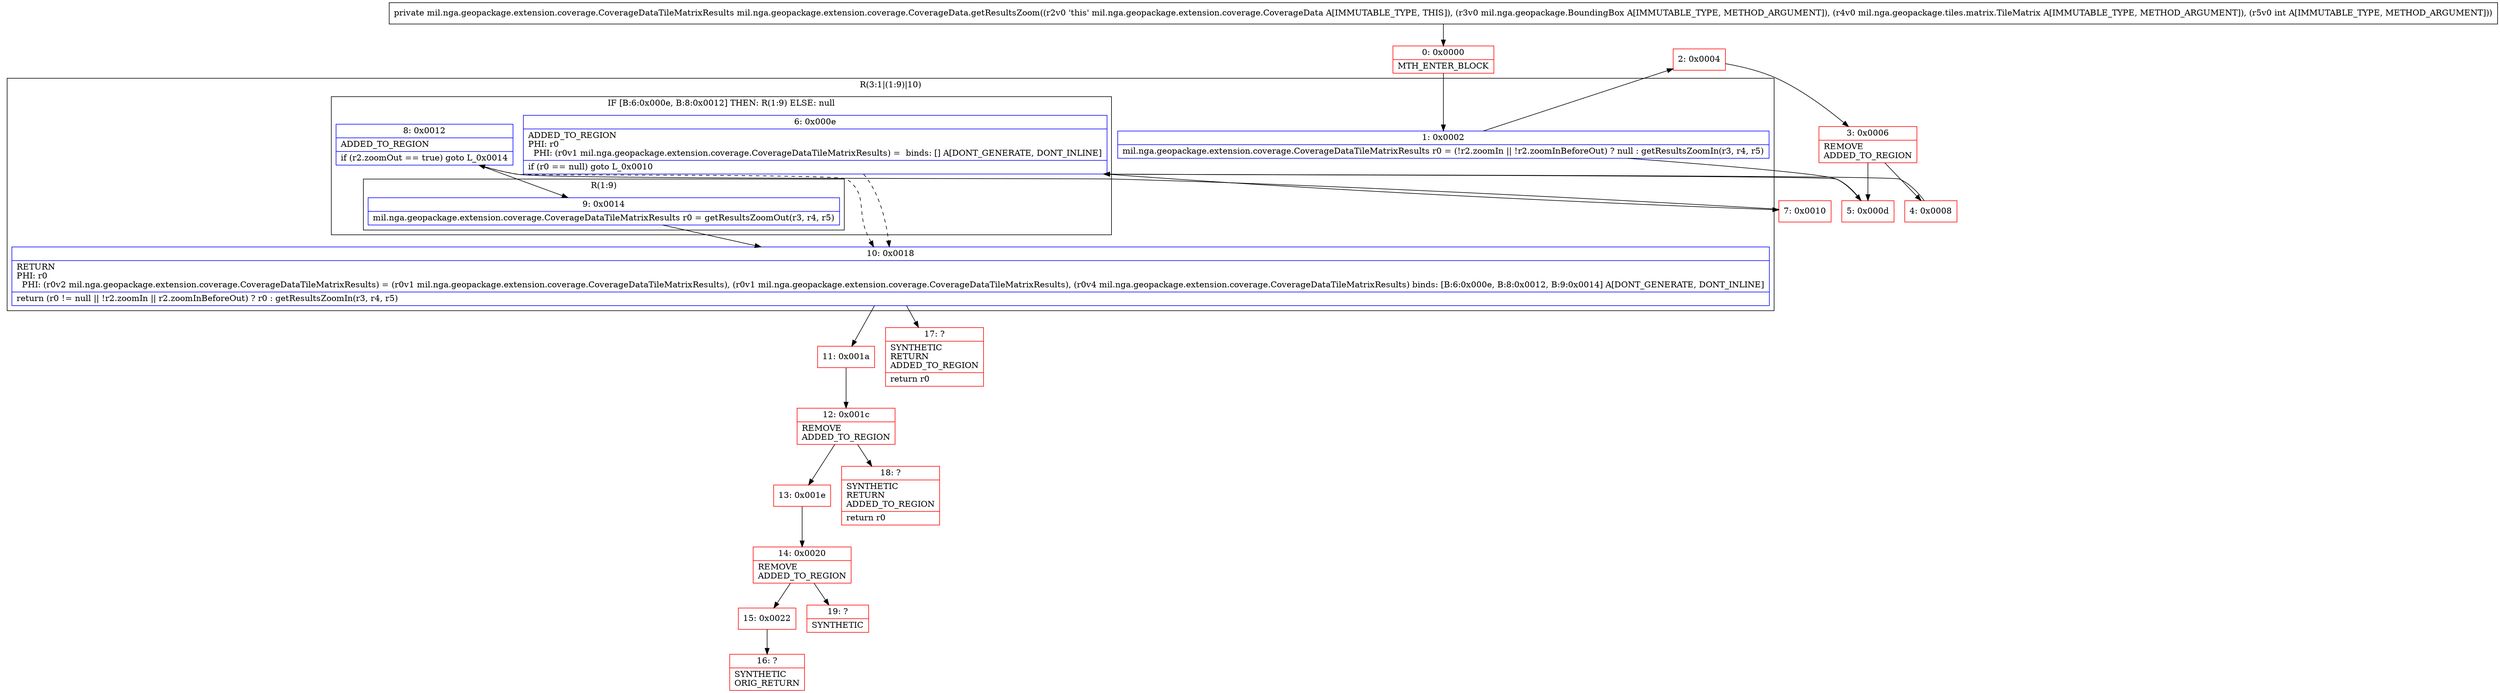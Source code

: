 digraph "CFG formil.nga.geopackage.extension.coverage.CoverageData.getResultsZoom(Lmil\/nga\/geopackage\/BoundingBox;Lmil\/nga\/geopackage\/tiles\/matrix\/TileMatrix;I)Lmil\/nga\/geopackage\/extension\/coverage\/CoverageDataTileMatrixResults;" {
subgraph cluster_Region_1794971695 {
label = "R(3:1|(1:9)|10)";
node [shape=record,color=blue];
Node_1 [shape=record,label="{1\:\ 0x0002|mil.nga.geopackage.extension.coverage.CoverageDataTileMatrixResults r0 = (!r2.zoomIn \|\| !r2.zoomInBeforeOut) ? null : getResultsZoomIn(r3, r4, r5)\l}"];
subgraph cluster_IfRegion_562918569 {
label = "IF [B:6:0x000e, B:8:0x0012] THEN: R(1:9) ELSE: null";
node [shape=record,color=blue];
Node_6 [shape=record,label="{6\:\ 0x000e|ADDED_TO_REGION\lPHI: r0 \l  PHI: (r0v1 mil.nga.geopackage.extension.coverage.CoverageDataTileMatrixResults) =  binds: [] A[DONT_GENERATE, DONT_INLINE]\l|if (r0 == null) goto L_0x0010\l}"];
Node_8 [shape=record,label="{8\:\ 0x0012|ADDED_TO_REGION\l|if (r2.zoomOut == true) goto L_0x0014\l}"];
subgraph cluster_Region_737998360 {
label = "R(1:9)";
node [shape=record,color=blue];
Node_9 [shape=record,label="{9\:\ 0x0014|mil.nga.geopackage.extension.coverage.CoverageDataTileMatrixResults r0 = getResultsZoomOut(r3, r4, r5)\l}"];
}
}
Node_10 [shape=record,label="{10\:\ 0x0018|RETURN\lPHI: r0 \l  PHI: (r0v2 mil.nga.geopackage.extension.coverage.CoverageDataTileMatrixResults) = (r0v1 mil.nga.geopackage.extension.coverage.CoverageDataTileMatrixResults), (r0v1 mil.nga.geopackage.extension.coverage.CoverageDataTileMatrixResults), (r0v4 mil.nga.geopackage.extension.coverage.CoverageDataTileMatrixResults) binds: [B:6:0x000e, B:8:0x0012, B:9:0x0014] A[DONT_GENERATE, DONT_INLINE]\l|return (r0 != null \|\| !r2.zoomIn \|\| r2.zoomInBeforeOut) ? r0 : getResultsZoomIn(r3, r4, r5)\l}"];
}
Node_0 [shape=record,color=red,label="{0\:\ 0x0000|MTH_ENTER_BLOCK\l}"];
Node_2 [shape=record,color=red,label="{2\:\ 0x0004}"];
Node_3 [shape=record,color=red,label="{3\:\ 0x0006|REMOVE\lADDED_TO_REGION\l}"];
Node_4 [shape=record,color=red,label="{4\:\ 0x0008}"];
Node_5 [shape=record,color=red,label="{5\:\ 0x000d}"];
Node_7 [shape=record,color=red,label="{7\:\ 0x0010}"];
Node_11 [shape=record,color=red,label="{11\:\ 0x001a}"];
Node_12 [shape=record,color=red,label="{12\:\ 0x001c|REMOVE\lADDED_TO_REGION\l}"];
Node_13 [shape=record,color=red,label="{13\:\ 0x001e}"];
Node_14 [shape=record,color=red,label="{14\:\ 0x0020|REMOVE\lADDED_TO_REGION\l}"];
Node_15 [shape=record,color=red,label="{15\:\ 0x0022}"];
Node_16 [shape=record,color=red,label="{16\:\ ?|SYNTHETIC\lORIG_RETURN\l}"];
Node_17 [shape=record,color=red,label="{17\:\ ?|SYNTHETIC\lRETURN\lADDED_TO_REGION\l|return r0\l}"];
Node_18 [shape=record,color=red,label="{18\:\ ?|SYNTHETIC\lRETURN\lADDED_TO_REGION\l|return r0\l}"];
Node_19 [shape=record,color=red,label="{19\:\ ?|SYNTHETIC\l}"];
MethodNode[shape=record,label="{private mil.nga.geopackage.extension.coverage.CoverageDataTileMatrixResults mil.nga.geopackage.extension.coverage.CoverageData.getResultsZoom((r2v0 'this' mil.nga.geopackage.extension.coverage.CoverageData A[IMMUTABLE_TYPE, THIS]), (r3v0 mil.nga.geopackage.BoundingBox A[IMMUTABLE_TYPE, METHOD_ARGUMENT]), (r4v0 mil.nga.geopackage.tiles.matrix.TileMatrix A[IMMUTABLE_TYPE, METHOD_ARGUMENT]), (r5v0 int A[IMMUTABLE_TYPE, METHOD_ARGUMENT])) }"];
MethodNode -> Node_0;
Node_1 -> Node_2;
Node_1 -> Node_5;
Node_6 -> Node_7;
Node_6 -> Node_10[style=dashed];
Node_8 -> Node_9;
Node_8 -> Node_10[style=dashed];
Node_9 -> Node_10;
Node_10 -> Node_11;
Node_10 -> Node_17;
Node_0 -> Node_1;
Node_2 -> Node_3;
Node_3 -> Node_4;
Node_3 -> Node_5;
Node_4 -> Node_6;
Node_5 -> Node_6;
Node_7 -> Node_8;
Node_11 -> Node_12;
Node_12 -> Node_13;
Node_12 -> Node_18;
Node_13 -> Node_14;
Node_14 -> Node_15;
Node_14 -> Node_19;
Node_15 -> Node_16;
}

